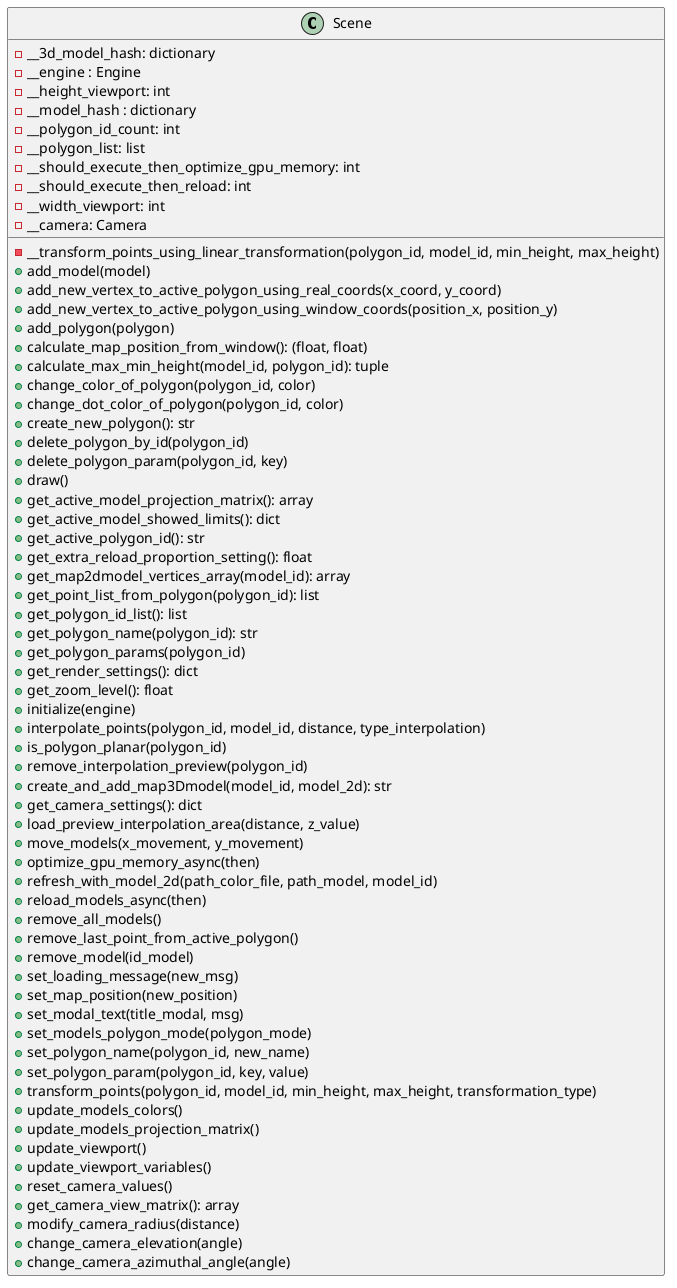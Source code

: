 @startuml
            class Scene{
                - __transform_points_using_linear_transformation(polygon_id, model_id, min_height, max_height)
                + add_model(model)
                + add_new_vertex_to_active_polygon_using_real_coords(x_coord, y_coord)
                + add_new_vertex_to_active_polygon_using_window_coords(position_x, position_y)
                + add_polygon(polygon)
                + calculate_map_position_from_window(): (float, float)
                + calculate_max_min_height(model_id, polygon_id): tuple
                + change_color_of_polygon(polygon_id, color)
                + change_dot_color_of_polygon(polygon_id, color)
                + create_new_polygon(): str
                + delete_polygon_by_id(polygon_id)
                + delete_polygon_param(polygon_id, key)
                + draw()
                + get_active_model_projection_matrix(): array
                + get_active_model_showed_limits(): dict
                + get_active_polygon_id(): str
                + get_extra_reload_proportion_setting(): float
                + get_map2dmodel_vertices_array(model_id): array
                + get_point_list_from_polygon(polygon_id): list
                + get_polygon_id_list(): list
                + get_polygon_name(polygon_id): str
                + get_polygon_params(polygon_id)
                + get_render_settings(): dict
                + get_zoom_level(): float
                + initialize(engine)
                + interpolate_points(polygon_id, model_id, distance, type_interpolation)
                + is_polygon_planar(polygon_id)
                + remove_interpolation_preview(polygon_id)
                + create_and_add_map3Dmodel(model_id, model_2d): str
                + get_camera_settings(): dict
                + load_preview_interpolation_area(distance, z_value)
                + move_models(x_movement, y_movement)
                + optimize_gpu_memory_async(then)
                + refresh_with_model_2d(path_color_file, path_model, model_id)
                + reload_models_async(then)
                + remove_all_models()
                + remove_last_point_from_active_polygon()
                + remove_model(id_model)
                + set_loading_message(new_msg)
                + set_map_position(new_position)
                + set_modal_text(title_modal, msg)
                + set_models_polygon_mode(polygon_mode)
                + set_polygon_name(polygon_id, new_name)
                + set_polygon_param(polygon_id, key, value)
                + transform_points(polygon_id, model_id, min_height, max_height, transformation_type)
                + update_models_colors()
                + update_models_projection_matrix()
                + update_viewport()
                + update_viewport_variables()
                + reset_camera_values()
                + get_camera_view_matrix(): array
                + modify_camera_radius(distance)
                + change_camera_elevation(angle)
                + change_camera_azimuthal_angle(angle)

                - __3d_model_hash: dictionary
                - __engine : Engine
                - __height_viewport: int
                - __model_hash : dictionary
                - __polygon_id_count: int
                - __polygon_list: list
                - __should_execute_then_optimize_gpu_memory: int
                - __should_execute_then_reload: int
                - __width_viewport: int
                - __camera: Camera
            }
@enduml